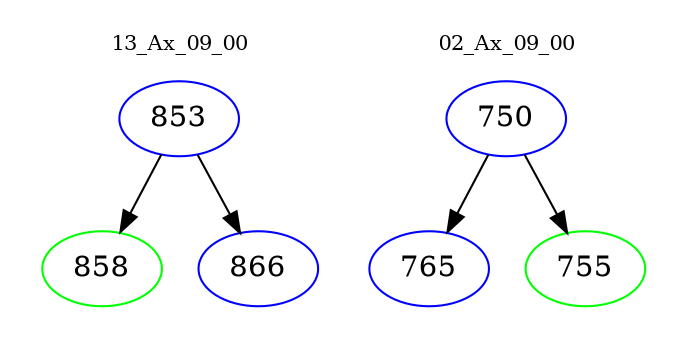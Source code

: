 digraph{
subgraph cluster_0 {
color = white
label = "13_Ax_09_00";
fontsize=10;
T0_853 [label="853", color="blue"]
T0_853 -> T0_858 [color="black"]
T0_858 [label="858", color="green"]
T0_853 -> T0_866 [color="black"]
T0_866 [label="866", color="blue"]
}
subgraph cluster_1 {
color = white
label = "02_Ax_09_00";
fontsize=10;
T1_750 [label="750", color="blue"]
T1_750 -> T1_765 [color="black"]
T1_765 [label="765", color="blue"]
T1_750 -> T1_755 [color="black"]
T1_755 [label="755", color="green"]
}
}
